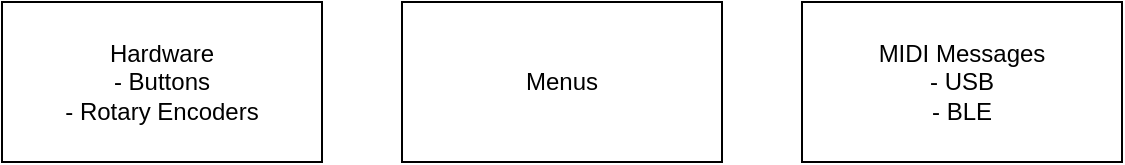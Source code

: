 <mxfile version="15.8.7" type="device"><diagram id="7zr_PBunHAHGx6O_l87L" name="Page-1"><mxGraphModel dx="976" dy="689" grid="1" gridSize="10" guides="1" tooltips="1" connect="1" arrows="1" fold="1" page="1" pageScale="1" pageWidth="900" pageHeight="1600" math="0" shadow="0"><root><mxCell id="0"/><mxCell id="1" parent="0"/><mxCell id="XVmL8qNm1JxWQaNNTJvQ-1" value="Hardware&lt;br&gt;- Buttons&lt;br&gt;- Rotary Encoders" style="rounded=0;whiteSpace=wrap;html=1;" parent="1" vertex="1"><mxGeometry x="40" y="40" width="160" height="80" as="geometry"/></mxCell><mxCell id="XVmL8qNm1JxWQaNNTJvQ-2" value="MIDI Messages&lt;br&gt;- USB&lt;br&gt;- BLE" style="rounded=0;whiteSpace=wrap;html=1;" parent="1" vertex="1"><mxGeometry x="440" y="40" width="160" height="80" as="geometry"/></mxCell><mxCell id="nry9Ib3Rs-R6h8JEdIhq-1" value="Menus" style="rounded=0;whiteSpace=wrap;html=1;" vertex="1" parent="1"><mxGeometry x="240" y="40" width="160" height="80" as="geometry"/></mxCell></root></mxGraphModel></diagram></mxfile>
